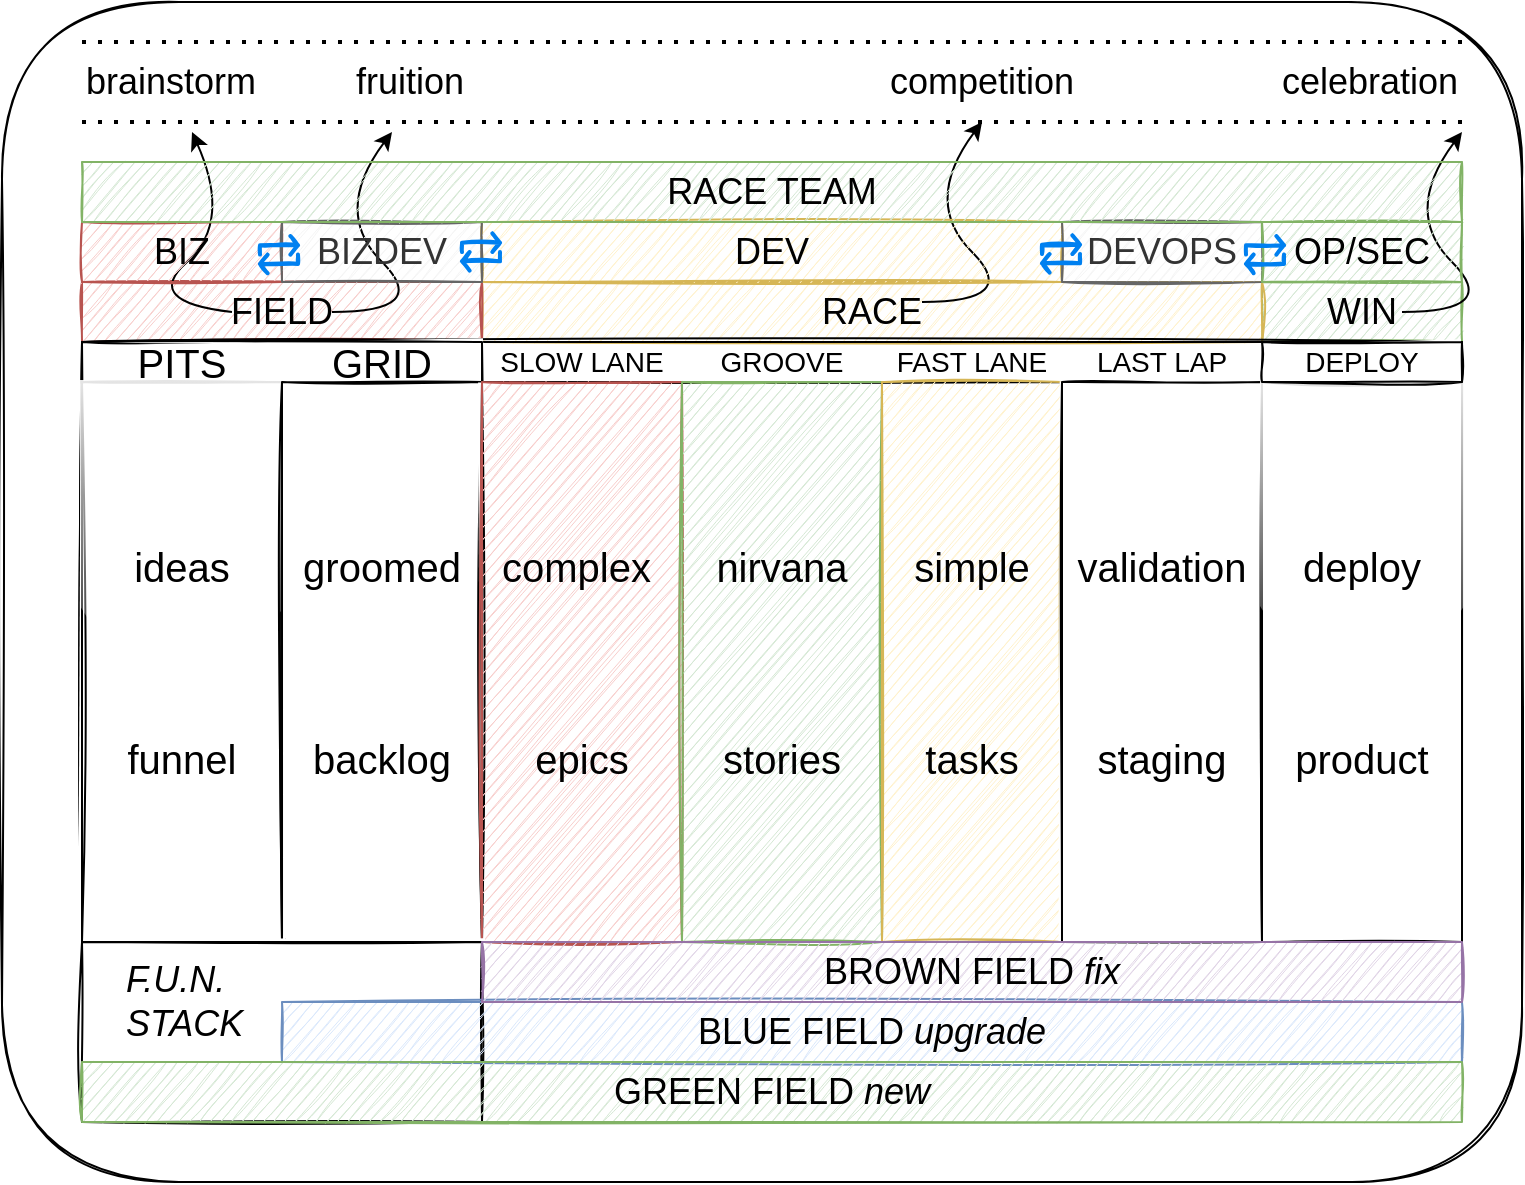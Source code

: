 <mxfile version="20.8.10" type="device" pages="6"><diagram id="0x0hEcYH8DBag0AwcHm6" name="racetrack"><mxGraphModel dx="1917" dy="1123" grid="1" gridSize="10" guides="1" tooltips="1" connect="1" arrows="1" fold="1" page="1" pageScale="1" pageWidth="850" pageHeight="1100" math="0" shadow="0"><root><mxCell id="0"/><mxCell id="1" parent="0"/><mxCell id="2" value="" style="rounded=1;whiteSpace=wrap;html=1;sketch=1;" parent="1" vertex="1"><mxGeometry x="40" y="50" width="760" height="590" as="geometry"/></mxCell><mxCell id="40" value="WIN" style="rounded=0;whiteSpace=wrap;html=1;sketch=1;fontSize=18;fillColor=#d5e8d4;strokeColor=#82b366;" parent="1" vertex="1"><mxGeometry x="670" y="190" width="100" height="30" as="geometry"/></mxCell><mxCell id="38" value="RACE" style="rounded=0;whiteSpace=wrap;html=1;sketch=1;fontSize=18;fillColor=#fff2cc;strokeColor=#d6b656;" parent="1" vertex="1"><mxGeometry x="280" y="190" width="390" height="30" as="geometry"/></mxCell><mxCell id="37" value="FIELD" style="rounded=0;whiteSpace=wrap;html=1;sketch=1;fontSize=18;fillColor=#f8cecc;strokeColor=#b85450;" parent="1" vertex="1"><mxGeometry x="80" y="190" width="200" height="30" as="geometry"/></mxCell><mxCell id="7" value="" style="rounded=0;whiteSpace=wrap;html=1;fontSize=20;sketch=1;" parent="1" vertex="1"><mxGeometry x="80" y="220" width="690" height="300" as="geometry"/></mxCell><mxCell id="15" value="" style="rounded=0;whiteSpace=wrap;html=1;fontSize=20;sketch=1;" parent="1" vertex="1"><mxGeometry x="80" y="220" width="200" height="300" as="geometry"/></mxCell><mxCell id="14" value="" style="rounded=0;whiteSpace=wrap;html=1;fontSize=20;sketch=1;" parent="1" vertex="1"><mxGeometry x="80" y="220" width="200" height="300" as="geometry"/></mxCell><mxCell id="10" value="ideas&lt;br&gt;&lt;br&gt;&lt;br&gt;&lt;br&gt;funnel" style="rounded=0;whiteSpace=wrap;html=1;fontSize=20;sketch=1;glass=1;" parent="1" vertex="1"><mxGeometry x="80" y="240" width="100" height="280" as="geometry"/></mxCell><mxCell id="11" value="groomed&lt;br&gt;&lt;br&gt;&lt;br&gt;&lt;br&gt;backlog" style="rounded=0;whiteSpace=wrap;html=1;fontSize=20;sketch=1;" parent="1" vertex="1"><mxGeometry x="180" y="240" width="100" height="280" as="geometry"/></mxCell><mxCell id="13" value="PITS" style="text;html=1;strokeColor=none;fillColor=none;align=center;verticalAlign=middle;whiteSpace=wrap;rounded=0;fontSize=20;sketch=1;" parent="1" vertex="1"><mxGeometry x="80" y="220" width="100" height="20" as="geometry"/></mxCell><mxCell id="17" value="" style="rounded=0;whiteSpace=wrap;html=1;fontSize=20;sketch=1;" parent="1" vertex="1"><mxGeometry x="280" y="240" width="300" height="280" as="geometry"/></mxCell><mxCell id="18" value="GRID" style="text;html=1;strokeColor=none;fillColor=none;align=center;verticalAlign=middle;whiteSpace=wrap;rounded=0;fontSize=20;sketch=1;" parent="1" vertex="1"><mxGeometry x="180" y="220" width="100" height="20" as="geometry"/></mxCell><mxCell id="21" value="complex&amp;nbsp;&lt;br&gt;&lt;br&gt;&lt;br&gt;&lt;br&gt;epics" style="rounded=0;whiteSpace=wrap;html=1;fontSize=20;sketch=1;fillColor=#f8cecc;strokeColor=#b85450;" parent="1" vertex="1"><mxGeometry x="280" y="240" width="100" height="280" as="geometry"/></mxCell><mxCell id="22" value="nirvana&lt;br&gt;&lt;br&gt;&lt;br&gt;&lt;br&gt;stories" style="rounded=0;whiteSpace=wrap;html=1;fontSize=20;sketch=1;fillColor=#d5e8d4;strokeColor=#82b366;" parent="1" vertex="1"><mxGeometry x="380" y="240" width="100" height="280" as="geometry"/></mxCell><mxCell id="23" value="simple&lt;br&gt;&lt;br&gt;&lt;br&gt;&lt;br&gt;tasks" style="rounded=0;whiteSpace=wrap;html=1;fontSize=20;sketch=1;fillColor=#fff2cc;strokeColor=#d6b656;" parent="1" vertex="1"><mxGeometry x="480" y="240" width="90" height="280" as="geometry"/></mxCell><mxCell id="24" value="SLOW LANE" style="text;html=1;strokeColor=none;fillColor=none;align=center;verticalAlign=middle;whiteSpace=wrap;rounded=0;fontSize=14;sketch=1;" parent="1" vertex="1"><mxGeometry x="280" y="220" width="100" height="20" as="geometry"/></mxCell><mxCell id="25" value="GROOVE" style="text;html=1;strokeColor=none;fillColor=none;align=center;verticalAlign=middle;whiteSpace=wrap;rounded=0;fontSize=14;sketch=1;" parent="1" vertex="1"><mxGeometry x="380" y="220" width="100" height="20" as="geometry"/></mxCell><mxCell id="26" value="FAST LANE" style="text;html=1;strokeColor=none;fillColor=none;align=center;verticalAlign=middle;whiteSpace=wrap;rounded=0;fontSize=14;sketch=1;" parent="1" vertex="1"><mxGeometry x="480" y="220" width="90" height="20" as="geometry"/></mxCell><mxCell id="27" value="LAST LAP" style="text;html=1;strokeColor=none;fillColor=none;align=center;verticalAlign=middle;whiteSpace=wrap;rounded=0;fontSize=14;sketch=1;" parent="1" vertex="1"><mxGeometry x="570" y="220" width="100" height="20" as="geometry"/></mxCell><mxCell id="28" value="validation&lt;br&gt;&lt;br&gt;&lt;br&gt;&lt;br&gt;staging" style="rounded=0;whiteSpace=wrap;html=1;fontSize=20;sketch=1;" parent="1" vertex="1"><mxGeometry x="570" y="240" width="100" height="280" as="geometry"/></mxCell><mxCell id="31" value="deploy&lt;br&gt;&lt;br&gt;&lt;br&gt;&lt;br&gt;product" style="rounded=0;whiteSpace=wrap;html=1;fontSize=20;sketch=1;glass=1;" parent="1" vertex="1"><mxGeometry x="670" y="240" width="100" height="280" as="geometry"/></mxCell><mxCell id="33" value="" style="rounded=0;whiteSpace=wrap;html=1;fontSize=14;sketch=1;" parent="1" vertex="1"><mxGeometry x="670" y="220" width="100" height="20" as="geometry"/></mxCell><mxCell id="35" value="DEPLOY" style="text;html=1;strokeColor=none;fillColor=none;align=center;verticalAlign=middle;whiteSpace=wrap;rounded=0;fontSize=14;sketch=1;" parent="1" vertex="1"><mxGeometry x="670" y="220" width="100" height="20" as="geometry"/></mxCell><mxCell id="41" value="" style="curved=1;endArrow=classic;html=1;fontSize=18;" parent="1" edge="1"><mxGeometry width="50" height="50" relative="1" as="geometry"><mxPoint x="205" y="205" as="sourcePoint"/><mxPoint x="235" y="115" as="targetPoint"/><Array as="points"><mxPoint x="255" y="205"/><mxPoint x="205" y="155"/></Array></mxGeometry></mxCell><mxCell id="42" value="brainstorm" style="text;html=1;strokeColor=none;fillColor=none;align=left;verticalAlign=middle;whiteSpace=wrap;rounded=0;sketch=1;fontSize=18;" parent="1" vertex="1"><mxGeometry x="80" y="80" width="40" height="20" as="geometry"/></mxCell><mxCell id="43" value="" style="curved=1;endArrow=classic;html=1;fontSize=18;" parent="1" edge="1"><mxGeometry width="50" height="50" relative="1" as="geometry"><mxPoint x="500" y="200" as="sourcePoint"/><mxPoint x="530" y="110" as="targetPoint"/><Array as="points"><mxPoint x="550" y="200"/><mxPoint x="500" y="150"/></Array></mxGeometry></mxCell><mxCell id="44" value="competition" style="text;html=1;strokeColor=none;fillColor=none;align=center;verticalAlign=middle;whiteSpace=wrap;rounded=0;sketch=1;fontSize=18;" parent="1" vertex="1"><mxGeometry x="470" y="80" width="120" height="20" as="geometry"/></mxCell><mxCell id="45" value="" style="curved=1;endArrow=classic;html=1;fontSize=18;" parent="1" edge="1"><mxGeometry width="50" height="50" relative="1" as="geometry"><mxPoint x="740" y="205" as="sourcePoint"/><mxPoint x="770" y="115" as="targetPoint"/><Array as="points"><mxPoint x="790" y="205"/><mxPoint x="740" y="155"/></Array></mxGeometry></mxCell><mxCell id="47" value="celebration" style="text;html=1;strokeColor=none;fillColor=none;align=right;verticalAlign=middle;whiteSpace=wrap;rounded=0;sketch=1;fontSize=18;" parent="1" vertex="1"><mxGeometry x="730" y="80" width="40" height="20" as="geometry"/></mxCell><mxCell id="50" value="" style="endArrow=none;dashed=1;html=1;dashPattern=1 3;strokeWidth=2;fontSize=18;" parent="1" edge="1"><mxGeometry width="50" height="50" relative="1" as="geometry"><mxPoint x="80" y="70" as="sourcePoint"/><mxPoint x="770" y="70" as="targetPoint"/></mxGeometry></mxCell><mxCell id="51" value="" style="endArrow=none;dashed=1;html=1;dashPattern=1 3;strokeWidth=2;fontSize=18;" parent="1" edge="1"><mxGeometry width="50" height="50" relative="1" as="geometry"><mxPoint x="80" y="110" as="sourcePoint"/><mxPoint x="770" y="110" as="targetPoint"/></mxGeometry></mxCell><mxCell id="53" value="fruition" style="text;html=1;strokeColor=none;fillColor=none;align=center;verticalAlign=middle;whiteSpace=wrap;rounded=0;sketch=1;fontSize=18;" parent="1" vertex="1"><mxGeometry x="199" y="80" width="90" height="20" as="geometry"/></mxCell><mxCell id="56" value="" style="curved=1;endArrow=classic;html=1;fontSize=18;" parent="1" edge="1"><mxGeometry width="50" height="50" relative="1" as="geometry"><mxPoint x="155" y="205" as="sourcePoint"/><mxPoint x="135" y="115" as="targetPoint"/><Array as="points"><mxPoint x="155" y="205"/><mxPoint x="110" y="200"/><mxPoint x="155" y="160"/></Array></mxGeometry></mxCell><mxCell id="oUZnt-c50pFdQnos1tBq-56" value="BIZ" style="rounded=0;whiteSpace=wrap;html=1;sketch=1;fontSize=18;fillColor=#f8cecc;strokeColor=#b85450;" parent="1" vertex="1"><mxGeometry x="80" y="160" width="100" height="30" as="geometry"/></mxCell><mxCell id="oUZnt-c50pFdQnos1tBq-57" value="DEV" style="rounded=0;whiteSpace=wrap;html=1;sketch=1;fontSize=18;fillColor=#fff2cc;strokeColor=#d6b656;" parent="1" vertex="1"><mxGeometry x="280" y="160" width="290" height="30" as="geometry"/></mxCell><mxCell id="oUZnt-c50pFdQnos1tBq-58" value="DEVOPS" style="rounded=0;whiteSpace=wrap;html=1;sketch=1;fontSize=18;fillColor=#f5f5f5;strokeColor=#666666;fontColor=#333333;" parent="1" vertex="1"><mxGeometry x="570" y="160" width="100" height="30" as="geometry"/></mxCell><mxCell id="oUZnt-c50pFdQnos1tBq-60" value="OP/SEC" style="rounded=0;whiteSpace=wrap;html=1;sketch=1;fontSize=18;fillColor=#d5e8d4;strokeColor=#82b366;" parent="1" vertex="1"><mxGeometry x="670" y="160" width="100" height="30" as="geometry"/></mxCell><mxCell id="oUZnt-c50pFdQnos1tBq-61" value="BIZDEV" style="rounded=0;whiteSpace=wrap;html=1;sketch=1;fontSize=18;fillColor=#f5f5f5;strokeColor=#666666;fontColor=#333333;" parent="1" vertex="1"><mxGeometry x="180" y="160" width="100" height="30" as="geometry"/></mxCell><mxCell id="oUZnt-c50pFdQnos1tBq-62" value="RACE TEAM" style="rounded=0;whiteSpace=wrap;html=1;sketch=1;fontSize=18;fillColor=#d5e8d4;strokeColor=#82b366;" parent="1" vertex="1"><mxGeometry x="80" y="130" width="690" height="30" as="geometry"/></mxCell><mxCell id="oUZnt-c50pFdQnos1tBq-70" value="" style="html=1;verticalLabelPosition=bottom;align=center;labelBackgroundColor=#ffffff;verticalAlign=top;strokeWidth=2;strokeColor=#0080F0;shadow=0;dashed=0;shape=mxgraph.ios7.icons.repeat;pointerEvents=1;sketch=1;fontSize=18;" parent="1" vertex="1"><mxGeometry x="169" y="167" width="19" height="18.6" as="geometry"/></mxCell><mxCell id="oUZnt-c50pFdQnos1tBq-71" value="" style="html=1;verticalLabelPosition=bottom;align=center;labelBackgroundColor=#ffffff;verticalAlign=top;strokeWidth=2;strokeColor=#0080F0;shadow=0;dashed=0;shape=mxgraph.ios7.icons.repeat;pointerEvents=1;sketch=1;fontSize=18;" parent="1" vertex="1"><mxGeometry x="270" y="165.7" width="19" height="18.6" as="geometry"/></mxCell><mxCell id="oUZnt-c50pFdQnos1tBq-72" value="" style="html=1;verticalLabelPosition=bottom;align=center;labelBackgroundColor=#ffffff;verticalAlign=top;strokeWidth=2;strokeColor=#0080F0;shadow=0;dashed=0;shape=mxgraph.ios7.icons.repeat;pointerEvents=1;sketch=1;fontSize=18;" parent="1" vertex="1"><mxGeometry x="560" y="166.7" width="19" height="18.6" as="geometry"/></mxCell><mxCell id="oUZnt-c50pFdQnos1tBq-74" value="" style="rounded=0;whiteSpace=wrap;html=1;sketch=1;fontSize=18;align=left;spacingLeft=23;spacingBottom=20;" parent="1" vertex="1"><mxGeometry x="80" y="520" width="200" height="90" as="geometry"/></mxCell><mxCell id="oUZnt-c50pFdQnos1tBq-73" value="" style="html=1;verticalLabelPosition=bottom;align=center;labelBackgroundColor=#ffffff;verticalAlign=top;strokeWidth=2;strokeColor=#0080F0;shadow=0;dashed=0;shape=mxgraph.ios7.icons.repeat;pointerEvents=1;sketch=1;fontSize=18;" parent="1" vertex="1"><mxGeometry x="662" y="167" width="19" height="18.6" as="geometry"/></mxCell><mxCell id="oUZnt-c50pFdQnos1tBq-67" value="BLUE FIELD &lt;i&gt;upgrade&lt;/i&gt;" style="rounded=0;whiteSpace=wrap;html=1;sketch=1;fontSize=18;fillColor=#dae8fc;strokeColor=#6c8ebf;" parent="1" vertex="1"><mxGeometry x="180" y="550" width="590" height="30" as="geometry"/></mxCell><mxCell id="oUZnt-c50pFdQnos1tBq-66" value="BROWN FIELD &lt;i&gt;fix&lt;/i&gt;" style="rounded=0;whiteSpace=wrap;html=1;sketch=1;fontSize=18;fillColor=#e1d5e7;strokeColor=#9673a6;" parent="1" vertex="1"><mxGeometry x="280" y="520" width="490" height="30" as="geometry"/></mxCell><mxCell id="oUZnt-c50pFdQnos1tBq-65" value="GREEN FIELD &lt;i&gt;new&lt;/i&gt;" style="rounded=0;whiteSpace=wrap;html=1;sketch=1;fontSize=18;fillColor=#d5e8d4;strokeColor=#82b366;" parent="1" vertex="1"><mxGeometry x="80" y="580" width="690" height="30" as="geometry"/></mxCell><mxCell id="6fxWFbbf0OKFQ0LRQcZi-56" value="F.U.N.&lt;br&gt;STACK" style="text;html=1;strokeColor=none;fillColor=none;align=left;verticalAlign=middle;whiteSpace=wrap;rounded=0;sketch=1;fontSize=18;fontStyle=2" vertex="1" parent="1"><mxGeometry x="100" y="520" width="100" height="60" as="geometry"/></mxCell></root></mxGraphModel></diagram><diagram id="MVvRmIg2LfB4f7FjCRlF" name="funplan"><mxGraphModel dx="1597" dy="936" grid="1" gridSize="10" guides="1" tooltips="1" connect="1" arrows="1" fold="1" page="1" pageScale="1" pageWidth="850" pageHeight="1100" math="0" shadow="0"><root><mxCell id="0"/><mxCell id="1" parent="0"/><mxCell id="SDfKrCnEX2iu7xxURpWR-1" value="" style="rounded=1;whiteSpace=wrap;html=1;sketch=1;" parent="1" vertex="1"><mxGeometry x="40" y="50" width="760" height="590" as="geometry"/></mxCell><mxCell id="uF6NxBanutEQmAWZqNJJ-1" value="Upgrade" style="rounded=0;whiteSpace=wrap;html=1;sketch=1;fontSize=18;fillColor=#dae8fc;strokeColor=#6c8ebf;" parent="1" vertex="1"><mxGeometry x="80" y="230" width="140" height="100" as="geometry"/></mxCell><mxCell id="uF6NxBanutEQmAWZqNJJ-2" value="Fix" style="rounded=0;whiteSpace=wrap;html=1;sketch=1;fontSize=18;fillColor=#e1d5e7;strokeColor=#9673a6;" parent="1" vertex="1"><mxGeometry x="80" y="170" width="140" height="60" as="geometry"/></mxCell><mxCell id="uF6NxBanutEQmAWZqNJJ-3" value="New" style="rounded=0;whiteSpace=wrap;html=1;sketch=1;fontSize=18;fillColor=#d5e8d4;strokeColor=#82b366;" parent="1" vertex="1"><mxGeometry x="80" y="330" width="140" height="280" as="geometry"/></mxCell><mxCell id="uF6NxBanutEQmAWZqNJJ-5" value="Upgrade" style="rounded=0;whiteSpace=wrap;html=1;sketch=1;fontSize=18;fillColor=#dae8fc;strokeColor=#6c8ebf;" parent="1" vertex="1"><mxGeometry x="355" y="270" width="140" height="240" as="geometry"/></mxCell><mxCell id="uF6NxBanutEQmAWZqNJJ-6" value="Fix" style="rounded=0;whiteSpace=wrap;html=1;sketch=1;fontSize=18;fillColor=#e1d5e7;strokeColor=#9673a6;" parent="1" vertex="1"><mxGeometry x="355" y="170" width="140" height="100" as="geometry"/></mxCell><mxCell id="uF6NxBanutEQmAWZqNJJ-7" value="New" style="rounded=0;whiteSpace=wrap;html=1;sketch=1;fontSize=18;fillColor=#d5e8d4;strokeColor=#82b366;" parent="1" vertex="1"><mxGeometry x="630" y="550" width="140" height="60" as="geometry"/></mxCell><mxCell id="uF6NxBanutEQmAWZqNJJ-8" value="Upgrade" style="rounded=0;whiteSpace=wrap;html=1;sketch=1;fontSize=18;fillColor=#dae8fc;strokeColor=#6c8ebf;" parent="1" vertex="1"><mxGeometry x="630" y="450" width="140" height="100" as="geometry"/></mxCell><mxCell id="uF6NxBanutEQmAWZqNJJ-9" value="Fix" style="rounded=0;whiteSpace=wrap;html=1;sketch=1;fontSize=18;fillColor=#e1d5e7;strokeColor=#9673a6;" parent="1" vertex="1"><mxGeometry x="630" y="170" width="140" height="280" as="geometry"/></mxCell><mxCell id="FojpsRniVdIU9E01PjQk-1" value="" style="endArrow=none;dashed=1;html=1;dashPattern=1 3;strokeWidth=2;fontSize=18;" parent="1" edge="1"><mxGeometry width="50" height="50" relative="1" as="geometry"><mxPoint x="80" y="70" as="sourcePoint"/><mxPoint x="770" y="70" as="targetPoint"/></mxGeometry></mxCell><mxCell id="FojpsRniVdIU9E01PjQk-2" value="" style="endArrow=none;dashed=1;html=1;dashPattern=1 3;strokeWidth=2;fontSize=18;" parent="1" edge="1"><mxGeometry width="50" height="50" relative="1" as="geometry"><mxPoint x="80" y="110" as="sourcePoint"/><mxPoint x="770" y="110" as="targetPoint"/></mxGeometry></mxCell><mxCell id="fSHSHBar0wOEBlStKWUz-1" value="" style="sketch=0;html=1;aspect=fixed;strokeColor=none;shadow=0;align=center;verticalAlign=top;fillColor=#3B8DF1;shape=mxgraph.gcp2.arrow_cycle" parent="1" vertex="1"><mxGeometry x="233" y="342.5" width="100" height="95" as="geometry"/></mxCell><mxCell id="fSHSHBar0wOEBlStKWUz-6" value="" style="group" parent="1" vertex="1" connectable="0"><mxGeometry x="526" y="330" width="76" height="112" as="geometry"/></mxCell><mxCell id="fSHSHBar0wOEBlStKWUz-3" value="" style="html=1;verticalLabelPosition=bottom;labelBackgroundColor=#ffffff;verticalAlign=top;shadow=0;dashed=0;strokeWidth=2;shape=mxgraph.ios7.misc.left;strokeColor=#0080f0;" parent="fSHSHBar0wOEBlStKWUz-6" vertex="1"><mxGeometry width="56" height="112" as="geometry"/></mxCell><mxCell id="fSHSHBar0wOEBlStKWUz-4" value="" style="html=1;verticalLabelPosition=bottom;labelBackgroundColor=#ffffff;verticalAlign=top;shadow=0;dashed=0;strokeWidth=2;shape=mxgraph.ios7.misc.left;strokeColor=#0080f0;" parent="fSHSHBar0wOEBlStKWUz-6" vertex="1"><mxGeometry x="10" width="56" height="112" as="geometry"/></mxCell><mxCell id="fSHSHBar0wOEBlStKWUz-5" value="" style="html=1;verticalLabelPosition=bottom;labelBackgroundColor=#ffffff;verticalAlign=top;shadow=0;dashed=0;strokeWidth=2;shape=mxgraph.ios7.misc.left;strokeColor=#0080f0;" parent="fSHSHBar0wOEBlStKWUz-6" vertex="1"><mxGeometry x="20" width="56" height="112" as="geometry"/></mxCell><mxCell id="sL2ti8-9LKtu0c-zBPod-1" value="F.U.N. PLAN" style="rounded=0;whiteSpace=wrap;html=1;sketch=1;fontSize=18;fillColor=#d5e8d4;strokeColor=#82b366;" parent="1" vertex="1"><mxGeometry x="80" y="130" width="690" height="30" as="geometry"/></mxCell><mxCell id="BPmk854ueTKGdIOYnH5t-1" value="WINNING" style="rounded=0;whiteSpace=wrap;html=1;sketch=1;fontSize=18;" parent="1" vertex="1"><mxGeometry x="220" y="580" width="134" height="30" as="geometry"/></mxCell><mxCell id="uF6NxBanutEQmAWZqNJJ-4" value="New" style="rounded=0;whiteSpace=wrap;html=1;sketch=1;fontSize=18;fillColor=#d5e8d4;strokeColor=#82b366;" parent="1" vertex="1"><mxGeometry x="355" y="510" width="140" height="100" as="geometry"/></mxCell><mxCell id="_ij-I_2njuoJSHxh1jMW-1" value="LOSING" style="rounded=0;whiteSpace=wrap;html=1;sketch=1;fontSize=18;" parent="1" vertex="1"><mxGeometry x="496" y="580" width="134" height="30" as="geometry"/></mxCell><mxCell id="1hBFBdE52Ex4NNLf2k_3-1" value="" style="group" parent="1" vertex="1" connectable="0"><mxGeometry x="80" y="76" width="140" height="28" as="geometry"/></mxCell><mxCell id="z7bGGnly6ji4l6TavGxf-1" value="Research" style="text;html=1;strokeColor=none;fillColor=none;align=center;verticalAlign=middle;whiteSpace=wrap;rounded=0;sketch=1;fontSize=18;" parent="1hBFBdE52Ex4NNLf2k_3-1" vertex="1"><mxGeometry y="4" width="140" height="20" as="geometry"/></mxCell><mxCell id="qWKXLDh2CiYSYetrdwk--1" value="" style="outlineConnect=0;fillColor=#d5e8d4;strokeColor=#82b366;dashed=0;verticalLabelPosition=bottom;verticalAlign=top;align=center;html=1;fontSize=12;fontStyle=0;aspect=fixed;pointerEvents=1;shape=mxgraph.aws4.users;" parent="1hBFBdE52Ex4NNLf2k_3-1" vertex="1"><mxGeometry x="112" width="28" height="28" as="geometry"/></mxCell><mxCell id="1hBFBdE52Ex4NNLf2k_3-2" value="" style="group" parent="1" vertex="1" connectable="0"><mxGeometry x="352" y="76" width="140" height="28" as="geometry"/></mxCell><mxCell id="z7bGGnly6ji4l6TavGxf-2" value="Product" style="text;html=1;strokeColor=none;fillColor=none;align=center;verticalAlign=middle;whiteSpace=wrap;rounded=0;sketch=1;fontSize=18;" parent="1hBFBdE52Ex4NNLf2k_3-2" vertex="1"><mxGeometry y="4" width="140" height="20" as="geometry"/></mxCell><mxCell id="qWKXLDh2CiYSYetrdwk--2" value="" style="sketch=0;outlineConnect=0;fillColor=#dae8fc;strokeColor=#6c8ebf;dashed=0;verticalLabelPosition=bottom;verticalAlign=top;align=center;html=1;fontSize=12;fontStyle=0;aspect=fixed;pointerEvents=1;shape=mxgraph.aws4.users;" parent="1hBFBdE52Ex4NNLf2k_3-2" vertex="1"><mxGeometry x="108" width="28" height="28" as="geometry"/></mxCell><mxCell id="1hBFBdE52Ex4NNLf2k_3-3" value="" style="group" parent="1" vertex="1" connectable="0"><mxGeometry x="630" y="76" width="140" height="28" as="geometry"/></mxCell><mxCell id="z7bGGnly6ji4l6TavGxf-3" value="Fire" style="text;html=1;strokeColor=none;fillColor=none;align=center;verticalAlign=middle;whiteSpace=wrap;rounded=0;sketch=1;fontSize=18;" parent="1hBFBdE52Ex4NNLf2k_3-3" vertex="1"><mxGeometry y="4" width="140" height="20" as="geometry"/></mxCell><mxCell id="qWKXLDh2CiYSYetrdwk--3" value="" style="sketch=0;outlineConnect=0;fillColor=#f8cecc;strokeColor=#b85450;dashed=0;verticalLabelPosition=bottom;verticalAlign=top;align=center;html=1;fontSize=12;fontStyle=0;aspect=fixed;pointerEvents=1;shape=mxgraph.aws4.users;" parent="1hBFBdE52Ex4NNLf2k_3-3" vertex="1"><mxGeometry x="90" width="28" height="28" as="geometry"/></mxCell></root></mxGraphModel></diagram><diagram id="D11SzdQ70pUn0zGP7b7R" name="funstack"><mxGraphModel dx="1597" dy="936" grid="1" gridSize="10" guides="1" tooltips="1" connect="1" arrows="1" fold="1" page="1" pageScale="1" pageWidth="850" pageHeight="1100" math="0" shadow="0"><root><mxCell id="0"/><mxCell id="1" parent="0"/><mxCell id="KNvrTJOn_nR7N5nNPzvx-1" value="" style="rounded=1;whiteSpace=wrap;html=1;sketch=1;" parent="1" vertex="1"><mxGeometry x="40" y="50" width="760" height="590" as="geometry"/></mxCell><mxCell id="Kri9E7P3asm0FWLCadkk-1" value="Upgrade" style="rounded=0;whiteSpace=wrap;html=1;sketch=1;fontSize=18;fillColor=#dae8fc;strokeColor=#6c8ebf;" parent="1" vertex="1"><mxGeometry x="320" y="180" width="210" height="60" as="geometry"/></mxCell><mxCell id="Kri9E7P3asm0FWLCadkk-2" value="Fix" style="rounded=0;whiteSpace=wrap;html=1;sketch=1;fontSize=18;fillColor=#e1d5e7;strokeColor=#9673a6;" parent="1" vertex="1"><mxGeometry x="80" y="180" width="210" height="60" as="geometry"/></mxCell><mxCell id="Kri9E7P3asm0FWLCadkk-3" value="New" style="rounded=0;whiteSpace=wrap;html=1;sketch=1;fontSize=18;fillColor=#d5e8d4;strokeColor=#82b366;" parent="1" vertex="1"><mxGeometry x="560" y="180" width="210" height="60" as="geometry"/></mxCell><mxCell id="Kri9E7P3asm0FWLCadkk-5" value="Defects" style="text;html=1;strokeColor=none;fillColor=none;align=center;verticalAlign=middle;whiteSpace=wrap;rounded=0;fontSize=19;" parent="1" vertex="1"><mxGeometry x="80" y="255" width="60" height="30" as="geometry"/></mxCell><mxCell id="Kri9E7P3asm0FWLCadkk-6" value="Bugs" style="text;html=1;strokeColor=none;fillColor=none;align=center;verticalAlign=middle;whiteSpace=wrap;rounded=0;fontSize=19;" parent="1" vertex="1"><mxGeometry x="70" y="380" width="60" height="30" as="geometry"/></mxCell><mxCell id="JV7ZVSyb-W0fB-p4vJQ1-1" value="Improvements" style="text;html=1;strokeColor=none;fillColor=none;align=center;verticalAlign=middle;whiteSpace=wrap;rounded=0;fontSize=19;" parent="1" vertex="1"><mxGeometry x="350" y="255" width="60" height="30" as="geometry"/></mxCell><mxCell id="JV7ZVSyb-W0fB-p4vJQ1-2" value="Enhancements" style="text;html=1;strokeColor=none;fillColor=none;align=center;verticalAlign=middle;whiteSpace=wrap;rounded=0;fontSize=19;" parent="1" vertex="1"><mxGeometry x="350" y="380" width="60" height="30" as="geometry"/></mxCell><mxCell id="JV7ZVSyb-W0fB-p4vJQ1-3" value="Increases" style="text;html=1;strokeColor=none;fillColor=none;align=center;verticalAlign=middle;whiteSpace=wrap;rounded=0;fontSize=19;" parent="1" vertex="1"><mxGeometry x="570" y="255" width="60" height="30" as="geometry"/></mxCell><mxCell id="hLioVQa6xjcqxVfsBsbh-1" value="" style="endArrow=none;dashed=1;html=1;dashPattern=1 3;strokeWidth=2;fontSize=18;" parent="1" edge="1"><mxGeometry width="50" height="50" relative="1" as="geometry"><mxPoint x="80" y="70" as="sourcePoint"/><mxPoint x="770" y="70" as="targetPoint"/></mxGeometry></mxCell><mxCell id="hLioVQa6xjcqxVfsBsbh-2" value="" style="endArrow=none;dashed=1;html=1;dashPattern=1 3;strokeWidth=2;fontSize=18;" parent="1" edge="1"><mxGeometry width="50" height="50" relative="1" as="geometry"><mxPoint x="80" y="110" as="sourcePoint"/><mxPoint x="770" y="110" as="targetPoint"/></mxGeometry></mxCell><mxCell id="PNHpZduOyZrd_kGsRkPC-1" value="Immediately" style="text;html=1;strokeColor=none;fillColor=none;align=center;verticalAlign=middle;whiteSpace=wrap;rounded=0;sketch=1;fontSize=18;" parent="1" vertex="1"><mxGeometry x="80" y="80" width="210" height="20" as="geometry"/></mxCell><mxCell id="PNHpZduOyZrd_kGsRkPC-2" value="Incrementally" style="text;html=1;strokeColor=none;fillColor=none;align=center;verticalAlign=middle;whiteSpace=wrap;rounded=0;sketch=1;fontSize=18;" parent="1" vertex="1"><mxGeometry x="320" y="80" width="210" height="20" as="geometry"/></mxCell><mxCell id="PNHpZduOyZrd_kGsRkPC-3" value="In-time" style="text;html=1;strokeColor=none;fillColor=none;align=center;verticalAlign=middle;whiteSpace=wrap;rounded=0;sketch=1;fontSize=18;" parent="1" vertex="1"><mxGeometry x="560" y="80" width="210" height="20" as="geometry"/></mxCell><mxCell id="Xf97SzfTiA9OC7mzvP6O-1" value="F.U.N. STACK" style="rounded=0;whiteSpace=wrap;html=1;sketch=1;fontSize=18;fillColor=#d5e8d4;strokeColor=#82b366;" parent="1" vertex="1"><mxGeometry x="80" y="130" width="690" height="30" as="geometry"/></mxCell><mxCell id="b6uYLPfkRoOzwBou3t2z-1" value="Intolerables that dont work for anyone" style="text;html=1;strokeColor=none;fillColor=none;align=left;verticalAlign=top;whiteSpace=wrap;rounded=0;fontSize=19;fontStyle=2" parent="1" vertex="1"><mxGeometry x="80" y="285" width="210" height="55" as="geometry"/></mxCell><mxCell id="b6uYLPfkRoOzwBou3t2z-2" value="Intolerables that dont work for everyone" style="text;html=1;strokeColor=none;fillColor=none;align=left;verticalAlign=top;whiteSpace=wrap;rounded=0;fontSize=19;fontStyle=2" parent="1" vertex="1"><mxGeometry x="80" y="410" width="210" height="55" as="geometry"/></mxCell><mxCell id="b6uYLPfkRoOzwBou3t2z-3" value="Making somthing better that wasnt as good as it should be" style="text;html=1;strokeColor=none;fillColor=none;align=left;verticalAlign=top;whiteSpace=wrap;rounded=0;fontSize=19;fontStyle=2" parent="1" vertex="1"><mxGeometry x="320" y="285" width="210" height="55" as="geometry"/></mxCell><mxCell id="b6uYLPfkRoOzwBou3t2z-4" value="raising the bar on existing solutions" style="text;html=1;strokeColor=none;fillColor=none;align=left;verticalAlign=top;whiteSpace=wrap;rounded=0;fontSize=19;fontStyle=2" parent="1" vertex="1"><mxGeometry x="315" y="410" width="210" height="55" as="geometry"/></mxCell><mxCell id="b6uYLPfkRoOzwBou3t2z-6" value="adding new features, new products, new ideas" style="text;html=1;strokeColor=none;fillColor=none;align=left;verticalAlign=top;whiteSpace=wrap;rounded=0;fontSize=19;fontStyle=2" parent="1" vertex="1"><mxGeometry x="560" y="285" width="210" height="55" as="geometry"/></mxCell></root></mxGraphModel></diagram><diagram id="6aXS2sDFcyBT2zaph481" name="raceteam"><mxGraphModel dx="1597" dy="2036" grid="1" gridSize="10" guides="1" tooltips="1" connect="1" arrows="1" fold="1" page="1" pageScale="1" pageWidth="850" pageHeight="1100" math="0" shadow="0"><root><mxCell id="0"/><mxCell id="1" parent="0"/><mxCell id="Ujm46F2J18x3B382Y5DS-1" value="" style="rounded=1;whiteSpace=wrap;html=1;sketch=1;" parent="1" vertex="1"><mxGeometry x="40" y="-1070" width="760" height="590" as="geometry"/></mxCell><mxCell id="iMxHaS__-udfjlJ5i2S5-6" value="" style="group" parent="1" vertex="1" connectable="0"><mxGeometry x="250" y="-910" width="354.67" height="280" as="geometry"/></mxCell><mxCell id="iMxHaS__-udfjlJ5i2S5-1" value="BIZ" style="rounded=0;whiteSpace=wrap;html=1;sketch=1;fontSize=18;fillColor=#f8cecc;strokeColor=#b85450;" parent="iMxHaS__-udfjlJ5i2S5-6" vertex="1"><mxGeometry x="123.668" width="107.334" height="56" as="geometry"/></mxCell><mxCell id="iMxHaS__-udfjlJ5i2S5-2" value="DEV" style="rounded=0;whiteSpace=wrap;html=1;sketch=1;fontSize=18;fillColor=#fff2cc;strokeColor=#d6b656;" parent="iMxHaS__-udfjlJ5i2S5-6" vertex="1"><mxGeometry y="224" width="354.67" height="56" as="geometry"/></mxCell><mxCell id="iMxHaS__-udfjlJ5i2S5-3" value="DEVOPS" style="rounded=0;whiteSpace=wrap;html=1;sketch=1;fontSize=18;fillColor=#f5f5f5;strokeColor=#666666;fontColor=#333333;" parent="iMxHaS__-udfjlJ5i2S5-6" vertex="1"><mxGeometry x="74.667" y="112" width="205.335" height="56" as="geometry"/></mxCell><mxCell id="iMxHaS__-udfjlJ5i2S5-4" value="OP/SEC" style="rounded=0;whiteSpace=wrap;html=1;sketch=1;fontSize=18;fillColor=#d5e8d4;strokeColor=#82b366;" parent="iMxHaS__-udfjlJ5i2S5-6" vertex="1"><mxGeometry x="37.334" y="168" width="280.003" height="56" as="geometry"/></mxCell><mxCell id="iMxHaS__-udfjlJ5i2S5-5" value="BIZDEV" style="rounded=0;whiteSpace=wrap;html=1;sketch=1;fontSize=18;fillColor=#f5f5f5;strokeColor=#666666;fontColor=#333333;" parent="iMxHaS__-udfjlJ5i2S5-6" vertex="1"><mxGeometry x="74.667" y="56" width="205.335" height="56" as="geometry"/></mxCell><mxCell id="iMxHaS__-udfjlJ5i2S5-23" style="edgeStyle=orthogonalEdgeStyle;curved=1;orthogonalLoop=1;jettySize=auto;html=1;" parent="1" source="iMxHaS__-udfjlJ5i2S5-11" target="iMxHaS__-udfjlJ5i2S5-1" edge="1"><mxGeometry relative="1" as="geometry"><Array as="points"><mxPoint x="278" y="-930"/><mxPoint x="427" y="-930"/></Array></mxGeometry></mxCell><mxCell id="iMxHaS__-udfjlJ5i2S5-11" value="I dont care &lt;br style=&quot;font-size: 15px;&quot;&gt;how you build it&lt;br style=&quot;font-size: 15px;&quot;&gt;as we long as we win" style="ellipse;shape=cloud;whiteSpace=wrap;html=1;shadow=1;sketch=0;fontSize=15;" parent="1" vertex="1"><mxGeometry x="170" y="-1080" width="255.01" height="170" as="geometry"/></mxCell><mxCell id="iMxHaS__-udfjlJ5i2S5-14" style="edgeStyle=orthogonalEdgeStyle;curved=1;orthogonalLoop=1;jettySize=auto;html=1;entryX=1;entryY=0.5;entryDx=0;entryDy=0;" parent="1" source="iMxHaS__-udfjlJ5i2S5-13" target="iMxHaS__-udfjlJ5i2S5-5" edge="1"><mxGeometry relative="1" as="geometry"/></mxCell><mxCell id="iMxHaS__-udfjlJ5i2S5-13" value="yea I can talk nerd&lt;br style=&quot;font-size: 15px;&quot;&gt;but prefer to manage&lt;br style=&quot;font-size: 15px;&quot;&gt;races" style="ellipse;shape=cloud;whiteSpace=wrap;html=1;shadow=1;sketch=0;fontSize=15;" parent="1" vertex="1"><mxGeometry x="530" y="-1060" width="250" height="166.67" as="geometry"/></mxCell><mxCell id="iMxHaS__-udfjlJ5i2S5-16" style="edgeStyle=orthogonalEdgeStyle;curved=1;orthogonalLoop=1;jettySize=auto;html=1;entryX=0;entryY=0.5;entryDx=0;entryDy=0;" parent="1" source="iMxHaS__-udfjlJ5i2S5-15" target="iMxHaS__-udfjlJ5i2S5-3" edge="1"><mxGeometry relative="1" as="geometry"/></mxCell><mxCell id="iMxHaS__-udfjlJ5i2S5-15" value="I do alittle bit of both&lt;br style=&quot;font-size: 15px;&quot;&gt;but prefer to generalize&lt;br style=&quot;font-size: 15px;&quot;&gt;than specialize" style="ellipse;shape=cloud;whiteSpace=wrap;html=1;shadow=1;sketch=0;fontSize=15;" parent="1" vertex="1"><mxGeometry x="35" y="-906" width="249" height="166" as="geometry"/></mxCell><mxCell id="iMxHaS__-udfjlJ5i2S5-18" style="edgeStyle=orthogonalEdgeStyle;curved=1;orthogonalLoop=1;jettySize=auto;html=1;entryX=1;entryY=0.5;entryDx=0;entryDy=0;" parent="1" source="iMxHaS__-udfjlJ5i2S5-17" target="iMxHaS__-udfjlJ5i2S5-4" edge="1"><mxGeometry relative="1" as="geometry"/></mxCell><mxCell id="iMxHaS__-udfjlJ5i2S5-17" value="I create worlds and&lt;br&gt;and set the rules&amp;nbsp;&amp;nbsp;&lt;br style=&quot;font-size: 15px;&quot;&gt;all ur machines are&amp;nbsp;&lt;br style=&quot;font-size: 15px;&quot;&gt;belong to us" style="ellipse;shape=cloud;whiteSpace=wrap;html=1;shadow=1;sketch=0;fontSize=15;" parent="1" vertex="1"><mxGeometry x="545" y="-670" width="255" height="170" as="geometry"/></mxCell><mxCell id="iMxHaS__-udfjlJ5i2S5-21" style="edgeStyle=orthogonalEdgeStyle;curved=1;orthogonalLoop=1;jettySize=auto;html=1;entryX=0.5;entryY=1;entryDx=0;entryDy=0;exitX=0.875;exitY=0.5;exitDx=0;exitDy=0;exitPerimeter=0;" parent="1" source="iMxHaS__-udfjlJ5i2S5-19" target="iMxHaS__-udfjlJ5i2S5-2" edge="1"><mxGeometry relative="1" as="geometry"><Array as="points"><mxPoint x="274" y="-570"/><mxPoint x="407" y="-570"/></Array></mxGeometry></mxCell><mxCell id="iMxHaS__-udfjlJ5i2S5-19" value="I build products&lt;br style=&quot;font-size: 15px;&quot;&gt;and deal with data.&lt;br style=&quot;font-size: 15px;&quot;&gt;all ur apps are&lt;br&gt;belong to us" style="ellipse;shape=cloud;whiteSpace=wrap;html=1;shadow=1;sketch=0;fontSize=15;" parent="1" vertex="1"><mxGeometry x="60" y="-640" width="240" height="160" as="geometry"/></mxCell></root></mxGraphModel></diagram><diagram name="funplan-funstack-raceteam" id="2JdcZz3HQa62938CSKZH"><mxGraphModel dx="1597" dy="936" grid="1" gridSize="10" guides="1" tooltips="1" connect="1" arrows="1" fold="1" page="1" pageScale="1" pageWidth="850" pageHeight="1100" math="0" shadow="0"><root><mxCell id="WO5ZDkcQNgLobC1pI6F5-0"/><mxCell id="WO5ZDkcQNgLobC1pI6F5-1" parent="WO5ZDkcQNgLobC1pI6F5-0"/><mxCell id="WO5ZDkcQNgLobC1pI6F5-2" value="" style="rounded=1;whiteSpace=wrap;html=1;sketch=1;" parent="WO5ZDkcQNgLobC1pI6F5-1" vertex="1"><mxGeometry x="60" y="19" width="760" height="590" as="geometry"/></mxCell><mxCell id="key-dgrMoibGXL0ZyoXz-8" value="" style="group" parent="WO5ZDkcQNgLobC1pI6F5-1" vertex="1" connectable="0"><mxGeometry x="154" y="120" width="73.19" height="230" as="geometry"/></mxCell><mxCell id="key-dgrMoibGXL0ZyoXz-5" value="Upgrade" style="rounded=0;whiteSpace=wrap;html=1;sketch=1;fontSize=18;fillColor=#dae8fc;strokeColor=#6c8ebf;" parent="key-dgrMoibGXL0ZyoXz-8" vertex="1"><mxGeometry y="31.364" width="73.19" height="52.273" as="geometry"/></mxCell><mxCell id="key-dgrMoibGXL0ZyoXz-6" value="Fix" style="rounded=0;whiteSpace=wrap;html=1;sketch=1;fontSize=18;fillColor=#e1d5e7;strokeColor=#9673a6;" parent="key-dgrMoibGXL0ZyoXz-8" vertex="1"><mxGeometry width="73.19" height="31.364" as="geometry"/></mxCell><mxCell id="key-dgrMoibGXL0ZyoXz-7" value="New" style="rounded=0;whiteSpace=wrap;html=1;sketch=1;fontSize=18;fillColor=#d5e8d4;strokeColor=#82b366;" parent="key-dgrMoibGXL0ZyoXz-8" vertex="1"><mxGeometry y="83.636" width="73.19" height="146.364" as="geometry"/></mxCell><mxCell id="RUA7WdSSQKReihlLLQjO-3" value="" style="group" parent="WO5ZDkcQNgLobC1pI6F5-1" vertex="1" connectable="0"><mxGeometry x="408.01" y="120" width="73.18" height="230" as="geometry"/></mxCell><mxCell id="RUA7WdSSQKReihlLLQjO-0" value="Upgrade" style="rounded=0;whiteSpace=wrap;html=1;sketch=1;fontSize=18;fillColor=#dae8fc;strokeColor=#6c8ebf;" parent="RUA7WdSSQKReihlLLQjO-3" vertex="1"><mxGeometry y="52.273" width="73.18" height="125.455" as="geometry"/></mxCell><mxCell id="RUA7WdSSQKReihlLLQjO-1" value="Fix" style="rounded=0;whiteSpace=wrap;html=1;sketch=1;fontSize=18;fillColor=#e1d5e7;strokeColor=#9673a6;" parent="RUA7WdSSQKReihlLLQjO-3" vertex="1"><mxGeometry width="73.18" height="52.273" as="geometry"/></mxCell><mxCell id="RUA7WdSSQKReihlLLQjO-2" value="New" style="rounded=0;whiteSpace=wrap;html=1;sketch=1;fontSize=18;fillColor=#d5e8d4;strokeColor=#82b366;" parent="RUA7WdSSQKReihlLLQjO-3" vertex="1"><mxGeometry y="177.727" width="73.18" height="52.273" as="geometry"/></mxCell><mxCell id="N-MzoNUz-NlVLnMtUn9_-3" value="" style="group" parent="WO5ZDkcQNgLobC1pI6F5-1" vertex="1" connectable="0"><mxGeometry x="652.34" y="120" width="67.18" height="230" as="geometry"/></mxCell><mxCell id="N-MzoNUz-NlVLnMtUn9_-0" value="New" style="rounded=0;whiteSpace=wrap;html=1;sketch=1;fontSize=18;fillColor=#d5e8d4;strokeColor=#82b366;" parent="N-MzoNUz-NlVLnMtUn9_-3" vertex="1"><mxGeometry y="198.636" width="73.18" height="31.364" as="geometry"/></mxCell><mxCell id="N-MzoNUz-NlVLnMtUn9_-1" value="Upgrade" style="rounded=0;whiteSpace=wrap;html=1;sketch=1;fontSize=18;fillColor=#dae8fc;strokeColor=#6c8ebf;" parent="N-MzoNUz-NlVLnMtUn9_-3" vertex="1"><mxGeometry y="146.364" width="73.18" height="52.273" as="geometry"/></mxCell><mxCell id="N-MzoNUz-NlVLnMtUn9_-2" value="Fix" style="rounded=0;whiteSpace=wrap;html=1;sketch=1;fontSize=18;fillColor=#e1d5e7;strokeColor=#9673a6;" parent="N-MzoNUz-NlVLnMtUn9_-3" vertex="1"><mxGeometry width="73.18" height="146.364" as="geometry"/></mxCell><mxCell id="ZqEhAgJEda3I29X5th7k-0" value="" style="group" parent="WO5ZDkcQNgLobC1pI6F5-1" vertex="1" connectable="0"><mxGeometry x="90" y="450" width="202.67" height="160" as="geometry"/></mxCell><mxCell id="ZqEhAgJEda3I29X5th7k-1" value="BIZ" style="rounded=0;whiteSpace=wrap;html=1;sketch=1;fontSize=18;fillColor=#f8cecc;strokeColor=#b85450;" parent="ZqEhAgJEda3I29X5th7k-0" vertex="1"><mxGeometry width="200" height="32" as="geometry"/></mxCell><mxCell id="ZqEhAgJEda3I29X5th7k-2" value="DEV" style="rounded=0;whiteSpace=wrap;html=1;sketch=1;fontSize=18;fillColor=#fff2cc;strokeColor=#d6b656;" parent="ZqEhAgJEda3I29X5th7k-0" vertex="1"><mxGeometry x="65" y="96" width="72" height="32" as="geometry"/></mxCell><mxCell id="ZqEhAgJEda3I29X5th7k-3" value="DEVOPS" style="rounded=0;whiteSpace=wrap;html=1;sketch=1;fontSize=18;fillColor=#f5f5f5;strokeColor=#666666;fontColor=#333333;" parent="ZqEhAgJEda3I29X5th7k-0" vertex="1"><mxGeometry x="40" y="64" width="120" height="32" as="geometry"/></mxCell><mxCell id="ZqEhAgJEda3I29X5th7k-4" value="OP/SEC" style="rounded=0;whiteSpace=wrap;html=1;sketch=1;fontSize=18;fillColor=#d5e8d4;strokeColor=#82b366;" parent="ZqEhAgJEda3I29X5th7k-0" vertex="1"><mxGeometry x="65.66" y="128" width="71.34" height="32" as="geometry"/></mxCell><mxCell id="ZqEhAgJEda3I29X5th7k-5" value="BIZDEV" style="rounded=0;whiteSpace=wrap;html=1;sketch=1;fontSize=18;fillColor=#f5f5f5;strokeColor=#666666;fontColor=#333333;" parent="ZqEhAgJEda3I29X5th7k-0" vertex="1"><mxGeometry x="40" y="32" width="120" height="32" as="geometry"/></mxCell><mxCell id="ZqEhAgJEda3I29X5th7k-6" value="" style="group" parent="WO5ZDkcQNgLobC1pI6F5-1" vertex="1" connectable="0"><mxGeometry x="343" y="450" width="202.67" height="160" as="geometry"/></mxCell><mxCell id="ZqEhAgJEda3I29X5th7k-7" value="BIZ" style="rounded=0;whiteSpace=wrap;html=1;sketch=1;fontSize=18;fillColor=#f8cecc;strokeColor=#b85450;" parent="ZqEhAgJEda3I29X5th7k-6" vertex="1"><mxGeometry x="70.668" y="128" width="61.334" height="32" as="geometry"/></mxCell><mxCell id="ZqEhAgJEda3I29X5th7k-8" value="DEV" style="rounded=0;whiteSpace=wrap;html=1;sketch=1;fontSize=18;fillColor=#fff2cc;strokeColor=#d6b656;" parent="ZqEhAgJEda3I29X5th7k-6" vertex="1"><mxGeometry x="-1.34" width="202.67" height="32" as="geometry"/></mxCell><mxCell id="ZqEhAgJEda3I29X5th7k-9" value="DEVOPS" style="rounded=0;whiteSpace=wrap;html=1;sketch=1;fontSize=18;fillColor=#f5f5f5;strokeColor=#666666;fontColor=#333333;" parent="ZqEhAgJEda3I29X5th7k-6" vertex="1"><mxGeometry x="42.667" y="96" width="117.335" height="32" as="geometry"/></mxCell><mxCell id="ZqEhAgJEda3I29X5th7k-10" value="OP/SEC" style="rounded=0;whiteSpace=wrap;html=1;sketch=1;fontSize=18;fillColor=#d5e8d4;strokeColor=#82b366;" parent="ZqEhAgJEda3I29X5th7k-6" vertex="1"><mxGeometry x="21.33" y="32" width="160" height="32" as="geometry"/></mxCell><mxCell id="ZqEhAgJEda3I29X5th7k-11" value="BIZDEV" style="rounded=0;whiteSpace=wrap;html=1;sketch=1;fontSize=18;fillColor=#f5f5f5;strokeColor=#666666;fontColor=#333333;" parent="ZqEhAgJEda3I29X5th7k-6" vertex="1"><mxGeometry x="42.667" y="64" width="117.335" height="32" as="geometry"/></mxCell><mxCell id="NKwL1nH-NcpmpGdKWGZu-0" value="" style="endArrow=none;dashed=1;html=1;dashPattern=1 3;strokeWidth=2;fontSize=18;" parent="WO5ZDkcQNgLobC1pI6F5-1" edge="1"><mxGeometry width="50" height="50" relative="1" as="geometry"><mxPoint x="80" y="60" as="sourcePoint"/><mxPoint x="770" y="60" as="targetPoint"/></mxGeometry></mxCell><mxCell id="NKwL1nH-NcpmpGdKWGZu-1" value="" style="endArrow=none;dashed=1;html=1;dashPattern=1 3;strokeWidth=2;fontSize=18;" parent="WO5ZDkcQNgLobC1pI6F5-1" edge="1"><mxGeometry width="50" height="50" relative="1" as="geometry"><mxPoint x="80" y="100" as="sourcePoint"/><mxPoint x="770" y="100" as="targetPoint"/></mxGeometry></mxCell><mxCell id="NefeVmZNpPGnnNQOFhpY-0" value="" style="group" parent="WO5ZDkcQNgLobC1pI6F5-1" vertex="1" connectable="0"><mxGeometry x="120" y="66" width="140" height="28" as="geometry"/></mxCell><mxCell id="NefeVmZNpPGnnNQOFhpY-1" value="Research" style="text;html=1;strokeColor=none;fillColor=none;align=center;verticalAlign=middle;whiteSpace=wrap;rounded=0;sketch=1;fontSize=18;" parent="NefeVmZNpPGnnNQOFhpY-0" vertex="1"><mxGeometry y="4" width="140" height="20" as="geometry"/></mxCell><mxCell id="NefeVmZNpPGnnNQOFhpY-2" value="" style="outlineConnect=0;fillColor=#d5e8d4;strokeColor=#82b366;dashed=0;verticalLabelPosition=bottom;verticalAlign=top;align=center;html=1;fontSize=12;fontStyle=0;aspect=fixed;pointerEvents=1;shape=mxgraph.aws4.users;" parent="NefeVmZNpPGnnNQOFhpY-0" vertex="1"><mxGeometry x="112" width="28" height="28" as="geometry"/></mxCell><mxCell id="NefeVmZNpPGnnNQOFhpY-3" value="" style="group" parent="WO5ZDkcQNgLobC1pI6F5-1" vertex="1" connectable="0"><mxGeometry x="375" y="66" width="140" height="28" as="geometry"/></mxCell><mxCell id="NefeVmZNpPGnnNQOFhpY-4" value="Product" style="text;html=1;strokeColor=none;fillColor=none;align=center;verticalAlign=middle;whiteSpace=wrap;rounded=0;sketch=1;fontSize=18;" parent="NefeVmZNpPGnnNQOFhpY-3" vertex="1"><mxGeometry y="4" width="140" height="20" as="geometry"/></mxCell><mxCell id="NefeVmZNpPGnnNQOFhpY-5" value="" style="sketch=0;outlineConnect=0;fillColor=#dae8fc;strokeColor=#6c8ebf;dashed=0;verticalLabelPosition=bottom;verticalAlign=top;align=center;html=1;fontSize=12;fontStyle=0;aspect=fixed;pointerEvents=1;shape=mxgraph.aws4.users;" parent="NefeVmZNpPGnnNQOFhpY-3" vertex="1"><mxGeometry x="108" width="28" height="28" as="geometry"/></mxCell><mxCell id="NefeVmZNpPGnnNQOFhpY-6" value="" style="group" parent="WO5ZDkcQNgLobC1pI6F5-1" vertex="1" connectable="0"><mxGeometry x="618.33" y="66" width="140" height="28" as="geometry"/></mxCell><mxCell id="NefeVmZNpPGnnNQOFhpY-7" value="Fire" style="text;html=1;strokeColor=none;fillColor=none;align=center;verticalAlign=middle;whiteSpace=wrap;rounded=0;sketch=1;fontSize=18;" parent="NefeVmZNpPGnnNQOFhpY-6" vertex="1"><mxGeometry y="4" width="140" height="20" as="geometry"/></mxCell><mxCell id="NefeVmZNpPGnnNQOFhpY-8" value="" style="sketch=0;outlineConnect=0;fillColor=#f8cecc;strokeColor=#b85450;dashed=0;verticalLabelPosition=bottom;verticalAlign=top;align=center;html=1;fontSize=12;fontStyle=0;aspect=fixed;pointerEvents=1;shape=mxgraph.aws4.users;" parent="NefeVmZNpPGnnNQOFhpY-6" vertex="1"><mxGeometry x="90" width="28" height="28" as="geometry"/></mxCell><mxCell id="qRvXnMw2BK2TyavgTwqa-0" value="new biz&lt;br style=&quot;font-size: 14px;&quot;&gt;new prototypes" style="shape=callout;whiteSpace=wrap;html=1;perimeter=calloutPerimeter;shadow=1;sketch=0;fontSize=14;" parent="WO5ZDkcQNgLobC1pI6F5-1" vertex="1"><mxGeometry x="130.6" y="360" width="120" height="80" as="geometry"/></mxCell><mxCell id="qRvXnMw2BK2TyavgTwqa-1" value="mkt penetration&lt;br&gt;app delivery" style="shape=callout;whiteSpace=wrap;html=1;perimeter=calloutPerimeter;shadow=1;sketch=0;fontSize=14;" parent="WO5ZDkcQNgLobC1pI6F5-1" vertex="1"><mxGeometry x="384.34" y="360" width="120" height="80" as="geometry"/></mxCell><mxCell id="qRvXnMw2BK2TyavgTwqa-2" value="call the&lt;br&gt;mechanics" style="shape=callout;whiteSpace=wrap;html=1;perimeter=calloutPerimeter;shadow=1;sketch=0;fontSize=14;" parent="WO5ZDkcQNgLobC1pI6F5-1" vertex="1"><mxGeometry x="627.33" y="360" width="120" height="80" as="geometry"/></mxCell><mxCell id="-Qd6pMMR8ahpDE1C1QpW-4" value="" style="group" vertex="1" connectable="0" parent="WO5ZDkcQNgLobC1pI6F5-1"><mxGeometry x="586" y="450" width="202.67" height="160" as="geometry"/></mxCell><mxCell id="ZqEhAgJEda3I29X5th7k-12" value="" style="group" parent="-Qd6pMMR8ahpDE1C1QpW-4" vertex="1" connectable="0"><mxGeometry width="202.67" height="160" as="geometry"/></mxCell><mxCell id="ZqEhAgJEda3I29X5th7k-13" value="BIZ" style="rounded=0;whiteSpace=wrap;html=1;sketch=1;fontSize=18;fillColor=#f8cecc;strokeColor=#b85450;" parent="ZqEhAgJEda3I29X5th7k-12" vertex="1"><mxGeometry x="40" y="64" width="120" height="32" as="geometry"/></mxCell><mxCell id="ZqEhAgJEda3I29X5th7k-15" value="DEVOPS" style="rounded=0;whiteSpace=wrap;html=1;sketch=1;fontSize=18;fillColor=#f5f5f5;strokeColor=#666666;fontColor=#333333;" parent="ZqEhAgJEda3I29X5th7k-12" vertex="1"><mxGeometry x="66.33" y="128" width="70" height="32" as="geometry"/></mxCell><mxCell id="ZqEhAgJEda3I29X5th7k-17" value="BIZDEV" style="rounded=0;whiteSpace=wrap;html=1;sketch=1;fontSize=18;fillColor=#f5f5f5;strokeColor=#666666;fontColor=#333333;" parent="ZqEhAgJEda3I29X5th7k-12" vertex="1"><mxGeometry x="66.33" y="96" width="70" height="32" as="geometry"/></mxCell><mxCell id="ZqEhAgJEda3I29X5th7k-16" value="OP/SEC" style="rounded=0;whiteSpace=wrap;html=1;sketch=1;fontSize=18;fillColor=#d5e8d4;strokeColor=#82b366;" parent="ZqEhAgJEda3I29X5th7k-12" vertex="1"><mxGeometry x="2.0" y="30" width="200" height="32" as="geometry"/></mxCell><mxCell id="ZqEhAgJEda3I29X5th7k-14" value="DEV" style="rounded=0;whiteSpace=wrap;html=1;sketch=1;fontSize=18;fillColor=#fff2cc;strokeColor=#d6b656;" parent="-Qd6pMMR8ahpDE1C1QpW-4" vertex="1"><mxGeometry x="1.67" width="200" height="32" as="geometry"/></mxCell><mxCell id="-Qd6pMMR8ahpDE1C1QpW-5" value="" style="group" vertex="1" connectable="0" parent="WO5ZDkcQNgLobC1pI6F5-1"><mxGeometry x="270.99" y="203.75" width="93.8" height="97.25" as="geometry"/></mxCell><mxCell id="g0Ruo8DcgSb1ensfRSYw-0" value="" style="sketch=0;html=1;aspect=fixed;strokeColor=none;shadow=0;align=center;verticalAlign=top;fillColor=#3B8DF1;shape=mxgraph.gcp2.arrow_cycle" vertex="1" parent="-Qd6pMMR8ahpDE1C1QpW-5"><mxGeometry x="11.01" width="69.74" height="66.25" as="geometry"/></mxCell><mxCell id="-Qd6pMMR8ahpDE1C1QpW-0" value="WINNING" style="rounded=0;whiteSpace=wrap;html=1;sketch=1;fontSize=18;" vertex="1" parent="-Qd6pMMR8ahpDE1C1QpW-5"><mxGeometry y="76.25" width="93.8" height="21" as="geometry"/></mxCell><mxCell id="-Qd6pMMR8ahpDE1C1QpW-6" value="" style="group" vertex="1" connectable="0" parent="WO5ZDkcQNgLobC1pI6F5-1"><mxGeometry x="521.53" y="199" width="93.8" height="102" as="geometry"/></mxCell><mxCell id="Qc1uOWQCi8IlCQblxWFG-0" value="" style="group" vertex="1" connectable="0" parent="-Qd6pMMR8ahpDE1C1QpW-6"><mxGeometry x="20.47" width="48.86" height="72" as="geometry"/></mxCell><mxCell id="Qc1uOWQCi8IlCQblxWFG-1" value="" style="html=1;verticalLabelPosition=bottom;labelBackgroundColor=#ffffff;verticalAlign=top;shadow=0;dashed=0;strokeWidth=2;shape=mxgraph.ios7.misc.left;strokeColor=#0080f0;" vertex="1" parent="Qc1uOWQCi8IlCQblxWFG-0"><mxGeometry width="36.002" height="72" as="geometry"/></mxCell><mxCell id="Qc1uOWQCi8IlCQblxWFG-2" value="" style="html=1;verticalLabelPosition=bottom;labelBackgroundColor=#ffffff;verticalAlign=top;shadow=0;dashed=0;strokeWidth=2;shape=mxgraph.ios7.misc.left;strokeColor=#0080f0;" vertex="1" parent="Qc1uOWQCi8IlCQblxWFG-0"><mxGeometry x="6.429" width="36.002" height="72" as="geometry"/></mxCell><mxCell id="Qc1uOWQCi8IlCQblxWFG-3" value="" style="html=1;verticalLabelPosition=bottom;labelBackgroundColor=#ffffff;verticalAlign=top;shadow=0;dashed=0;strokeWidth=2;shape=mxgraph.ios7.misc.left;strokeColor=#0080f0;" vertex="1" parent="Qc1uOWQCi8IlCQblxWFG-0"><mxGeometry x="12.858" width="36.002" height="72" as="geometry"/></mxCell><mxCell id="-Qd6pMMR8ahpDE1C1QpW-1" value="LOSING" style="rounded=0;whiteSpace=wrap;html=1;sketch=1;fontSize=18;" vertex="1" parent="-Qd6pMMR8ahpDE1C1QpW-6"><mxGeometry y="81" width="93.8" height="21" as="geometry"/></mxCell></root></mxGraphModel></diagram><diagram id="memdklTkfUaqhIkVFXB_" name="racexp"><mxGraphModel dx="1597" dy="936" grid="1" gridSize="10" guides="1" tooltips="1" connect="1" arrows="1" fold="1" page="1" pageScale="1" pageWidth="850" pageHeight="1100" math="0" shadow="0"><root><mxCell id="0"/><mxCell id="1" parent="0"/><mxCell id="8wYI0zgOakhD0AEAh9De-1" value="" style="rounded=1;whiteSpace=wrap;html=1;sketch=1;" vertex="1" parent="1"><mxGeometry x="60" y="35" width="760" height="590" as="geometry"/></mxCell><mxCell id="midavtxI6U1AIgZ87HRY-27" value="" style="group" vertex="1" connectable="0" parent="1"><mxGeometry x="256" y="230" width="120" height="120" as="geometry"/></mxCell><mxCell id="midavtxI6U1AIgZ87HRY-5" value="" style="verticalLabelPosition=bottom;verticalAlign=top;html=1;shape=mxgraph.basic.8_point_star" vertex="1" parent="midavtxI6U1AIgZ87HRY-27"><mxGeometry width="120" height="120" as="geometry"/></mxCell><mxCell id="midavtxI6U1AIgZ87HRY-11" value="heccya" style="text;html=1;strokeColor=none;fillColor=none;align=center;verticalAlign=middle;whiteSpace=wrap;rounded=0;" vertex="1" parent="midavtxI6U1AIgZ87HRY-27"><mxGeometry width="120" height="120" as="geometry"/></mxCell><mxCell id="midavtxI6U1AIgZ87HRY-31" value="" style="group;rotation=15;" vertex="1" connectable="0" parent="1"><mxGeometry x="296" y="385" width="120" height="120" as="geometry"/></mxCell><mxCell id="midavtxI6U1AIgZ87HRY-32" value="" style="verticalLabelPosition=bottom;verticalAlign=top;html=1;shape=mxgraph.basic.8_point_star;rotation=15;" vertex="1" parent="midavtxI6U1AIgZ87HRY-31"><mxGeometry width="120" height="120" as="geometry"/></mxCell><mxCell id="midavtxI6U1AIgZ87HRY-33" value="ADR" style="text;html=1;strokeColor=none;fillColor=none;align=center;verticalAlign=middle;whiteSpace=wrap;rounded=0;rotation=0;" vertex="1" parent="midavtxI6U1AIgZ87HRY-31"><mxGeometry width="120" height="120" as="geometry"/></mxCell><mxCell id="midavtxI6U1AIgZ87HRY-34" value="" style="group;rotation=-5;" vertex="1" connectable="0" parent="1"><mxGeometry x="454" y="390" width="120" height="120" as="geometry"/></mxCell><mxCell id="midavtxI6U1AIgZ87HRY-35" value="" style="verticalLabelPosition=bottom;verticalAlign=top;html=1;shape=mxgraph.basic.8_point_star;rotation=-5;" vertex="1" parent="midavtxI6U1AIgZ87HRY-34"><mxGeometry width="120" height="120" as="geometry"/></mxCell><mxCell id="midavtxI6U1AIgZ87HRY-36" value="raceteam" style="text;html=1;strokeColor=none;fillColor=none;align=center;verticalAlign=middle;whiteSpace=wrap;rounded=0;rotation=0;" vertex="1" parent="midavtxI6U1AIgZ87HRY-34"><mxGeometry width="120" height="120" as="geometry"/></mxCell><mxCell id="midavtxI6U1AIgZ87HRY-37" value="" style="group" vertex="1" connectable="0" parent="1"><mxGeometry x="503" y="231" width="120" height="120" as="geometry"/></mxCell><mxCell id="midavtxI6U1AIgZ87HRY-38" value="" style="verticalLabelPosition=bottom;verticalAlign=top;html=1;shape=mxgraph.basic.8_point_star" vertex="1" parent="midavtxI6U1AIgZ87HRY-37"><mxGeometry width="120" height="120" as="geometry"/></mxCell><mxCell id="midavtxI6U1AIgZ87HRY-39" value="racetrack" style="text;html=1;strokeColor=none;fillColor=none;align=center;verticalAlign=middle;whiteSpace=wrap;rounded=0;" vertex="1" parent="midavtxI6U1AIgZ87HRY-37"><mxGeometry width="120" height="120" as="geometry"/></mxCell><mxCell id="midavtxI6U1AIgZ87HRY-40" value="" style="group;rotation=22.7;" vertex="1" connectable="0" parent="1"><mxGeometry x="380" y="141" width="120" height="120" as="geometry"/></mxCell><mxCell id="midavtxI6U1AIgZ87HRY-41" value="" style="verticalLabelPosition=bottom;verticalAlign=top;html=1;shape=mxgraph.basic.8_point_star;rotation=22.7;" vertex="1" parent="midavtxI6U1AIgZ87HRY-40"><mxGeometry width="120" height="120" as="geometry"/></mxCell><mxCell id="midavtxI6U1AIgZ87HRY-42" value="funplan" style="text;html=1;strokeColor=none;fillColor=none;align=center;verticalAlign=middle;whiteSpace=wrap;rounded=0;rotation=0;" vertex="1" parent="midavtxI6U1AIgZ87HRY-40"><mxGeometry y="10" width="120" height="100" as="geometry"/></mxCell><mxCell id="midavtxI6U1AIgZ87HRY-45" value="" style="group" vertex="1" connectable="0" parent="1"><mxGeometry x="380" y="270" width="120" height="120" as="geometry"/></mxCell><mxCell id="midavtxI6U1AIgZ87HRY-43" value="" style="html=1;verticalLabelPosition=bottom;align=center;labelBackgroundColor=#ffffff;verticalAlign=top;strokeWidth=2;strokeColor=#0080F0;shadow=0;dashed=0;shape=mxgraph.ios7.icons.star;" vertex="1" parent="midavtxI6U1AIgZ87HRY-45"><mxGeometry width="120" height="120" as="geometry"/></mxCell><mxCell id="midavtxI6U1AIgZ87HRY-44" value="racexp" style="text;html=1;strokeColor=none;fillColor=none;align=center;verticalAlign=middle;whiteSpace=wrap;rounded=0;" vertex="1" parent="midavtxI6U1AIgZ87HRY-45"><mxGeometry y="10" width="120" height="110" as="geometry"/></mxCell><mxCell id="8wYI0zgOakhD0AEAh9De-2" value="hardware&lt;br&gt;enivornment&lt;br&gt;components&lt;br&gt;communication&lt;br&gt;yielding&lt;br&gt;architecture" style="ellipse;shape=cloud;whiteSpace=wrap;html=1;" vertex="1" parent="1"><mxGeometry x="90" y="121" width="190" height="140" as="geometry"/></mxCell><mxCell id="8wYI0zgOakhD0AEAh9De-3" value="AD &lt;br&gt;ASR &lt;br&gt;AKM&lt;br&gt;DL" style="ellipse;shape=cloud;whiteSpace=wrap;html=1;" vertex="1" parent="1"><mxGeometry x="120" y="450" width="190" height="140" as="geometry"/></mxCell><mxCell id="8wYI0zgOakhD0AEAh9De-4" value="biz bizdev dev&lt;br&gt;devops op/sec" style="ellipse;shape=cloud;whiteSpace=wrap;html=1;" vertex="1" parent="1"><mxGeometry x="560" y="450" width="190" height="140" as="geometry"/></mxCell><mxCell id="8wYI0zgOakhD0AEAh9De-5" value="the pits the field&lt;br&gt;slow lane groove&lt;br&gt;fast lane last lap&lt;br&gt;deploy the race" style="ellipse;shape=cloud;whiteSpace=wrap;html=1;" vertex="1" parent="1"><mxGeometry x="590" y="121" width="190" height="140" as="geometry"/></mxCell><mxCell id="8wYI0zgOakhD0AEAh9De-6" value="CTA FoF FRFR&lt;br&gt;funstacks funfacts&lt;br&gt;celebration brainstorm&lt;br&gt;fruition competition" style="ellipse;shape=cloud;whiteSpace=wrap;html=1;" vertex="1" parent="1"><mxGeometry x="345" y="35" width="190" height="100" as="geometry"/></mxCell></root></mxGraphModel></diagram></mxfile>